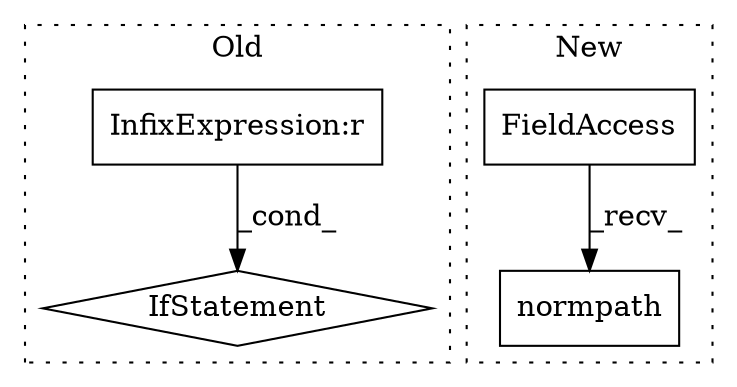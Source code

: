 digraph G {
subgraph cluster0 {
1 [label="IfStatement" a="25" s="474,518" l="4,2" shape="diamond"];
4 [label="InfixExpression:r" a="27" s="510" l="4" shape="box"];
label = "Old";
style="dotted";
}
subgraph cluster1 {
2 [label="normpath" a="32" s="2395,2443" l="9,1" shape="box"];
3 [label="FieldAccess" a="22" s="2387" l="7" shape="box"];
label = "New";
style="dotted";
}
3 -> 2 [label="_recv_"];
4 -> 1 [label="_cond_"];
}